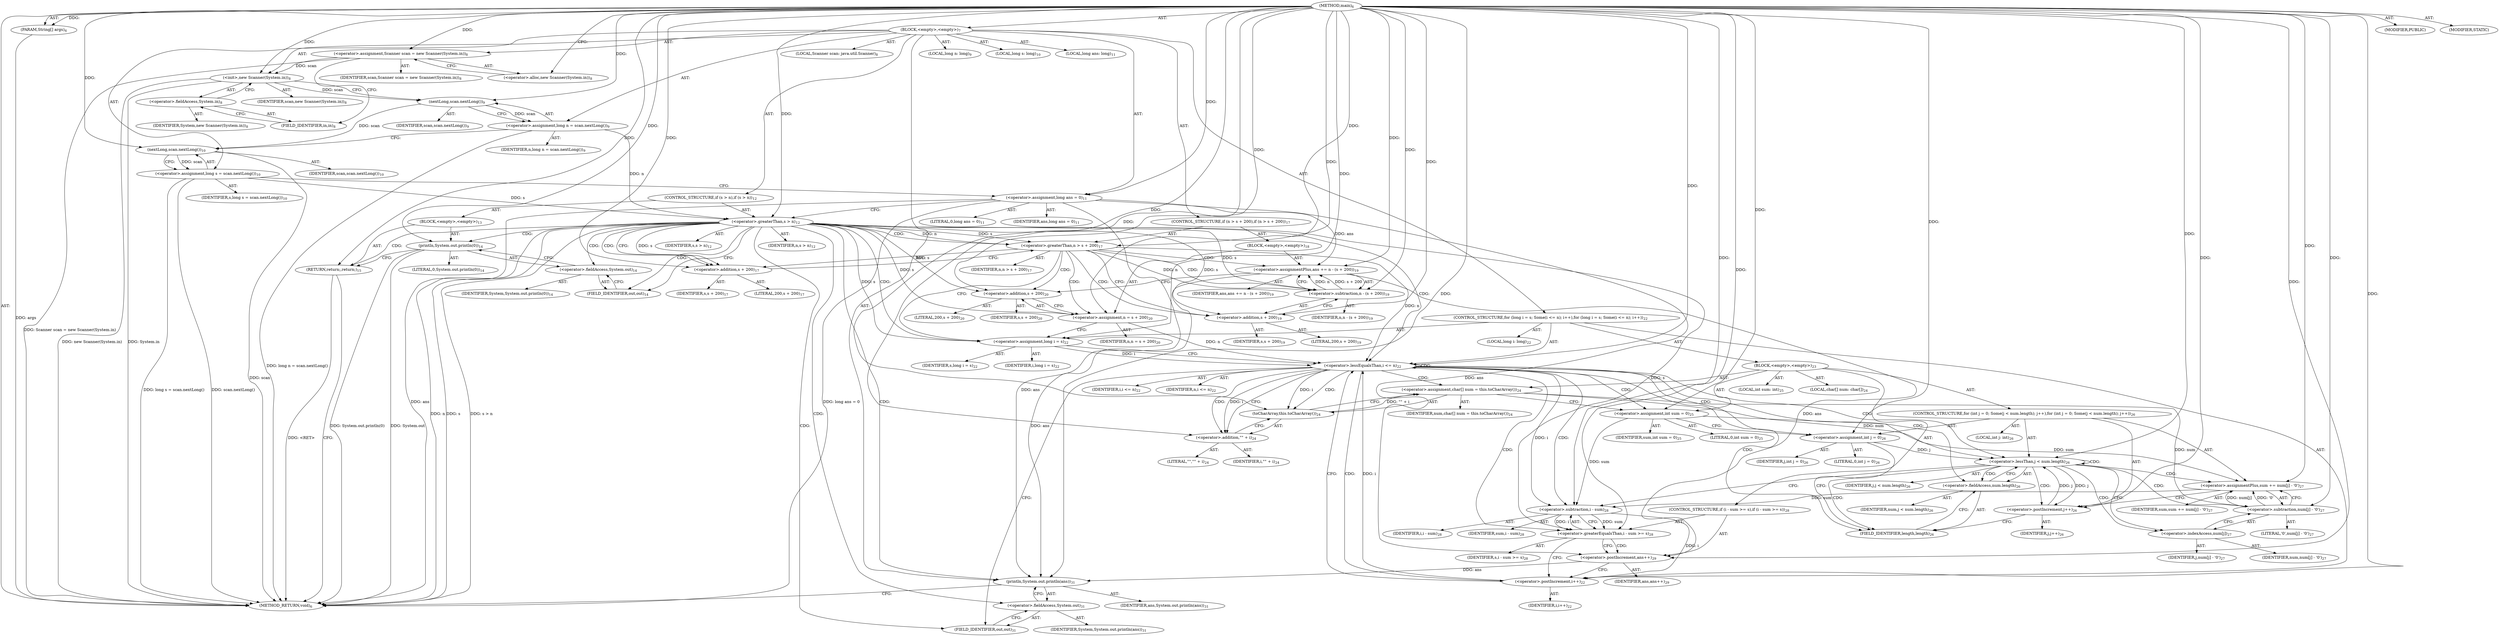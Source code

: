 digraph "main" {  
"19" [label = <(METHOD,main)<SUB>6</SUB>> ]
"20" [label = <(PARAM,String[] args)<SUB>6</SUB>> ]
"21" [label = <(BLOCK,&lt;empty&gt;,&lt;empty&gt;)<SUB>7</SUB>> ]
"4" [label = <(LOCAL,Scanner scan: java.util.Scanner)<SUB>8</SUB>> ]
"22" [label = <(&lt;operator&gt;.assignment,Scanner scan = new Scanner(System.in))<SUB>8</SUB>> ]
"23" [label = <(IDENTIFIER,scan,Scanner scan = new Scanner(System.in))<SUB>8</SUB>> ]
"24" [label = <(&lt;operator&gt;.alloc,new Scanner(System.in))<SUB>8</SUB>> ]
"25" [label = <(&lt;init&gt;,new Scanner(System.in))<SUB>8</SUB>> ]
"3" [label = <(IDENTIFIER,scan,new Scanner(System.in))<SUB>8</SUB>> ]
"26" [label = <(&lt;operator&gt;.fieldAccess,System.in)<SUB>8</SUB>> ]
"27" [label = <(IDENTIFIER,System,new Scanner(System.in))<SUB>8</SUB>> ]
"28" [label = <(FIELD_IDENTIFIER,in,in)<SUB>8</SUB>> ]
"29" [label = <(LOCAL,long n: long)<SUB>9</SUB>> ]
"30" [label = <(&lt;operator&gt;.assignment,long n = scan.nextLong())<SUB>9</SUB>> ]
"31" [label = <(IDENTIFIER,n,long n = scan.nextLong())<SUB>9</SUB>> ]
"32" [label = <(nextLong,scan.nextLong())<SUB>9</SUB>> ]
"33" [label = <(IDENTIFIER,scan,scan.nextLong())<SUB>9</SUB>> ]
"34" [label = <(LOCAL,long s: long)<SUB>10</SUB>> ]
"35" [label = <(&lt;operator&gt;.assignment,long s = scan.nextLong())<SUB>10</SUB>> ]
"36" [label = <(IDENTIFIER,s,long s = scan.nextLong())<SUB>10</SUB>> ]
"37" [label = <(nextLong,scan.nextLong())<SUB>10</SUB>> ]
"38" [label = <(IDENTIFIER,scan,scan.nextLong())<SUB>10</SUB>> ]
"39" [label = <(LOCAL,long ans: long)<SUB>11</SUB>> ]
"40" [label = <(&lt;operator&gt;.assignment,long ans = 0)<SUB>11</SUB>> ]
"41" [label = <(IDENTIFIER,ans,long ans = 0)<SUB>11</SUB>> ]
"42" [label = <(LITERAL,0,long ans = 0)<SUB>11</SUB>> ]
"43" [label = <(CONTROL_STRUCTURE,if (s &gt; n),if (s &gt; n))<SUB>12</SUB>> ]
"44" [label = <(&lt;operator&gt;.greaterThan,s &gt; n)<SUB>12</SUB>> ]
"45" [label = <(IDENTIFIER,s,s &gt; n)<SUB>12</SUB>> ]
"46" [label = <(IDENTIFIER,n,s &gt; n)<SUB>12</SUB>> ]
"47" [label = <(BLOCK,&lt;empty&gt;,&lt;empty&gt;)<SUB>13</SUB>> ]
"48" [label = <(println,System.out.println(0))<SUB>14</SUB>> ]
"49" [label = <(&lt;operator&gt;.fieldAccess,System.out)<SUB>14</SUB>> ]
"50" [label = <(IDENTIFIER,System,System.out.println(0))<SUB>14</SUB>> ]
"51" [label = <(FIELD_IDENTIFIER,out,out)<SUB>14</SUB>> ]
"52" [label = <(LITERAL,0,System.out.println(0))<SUB>14</SUB>> ]
"53" [label = <(RETURN,return;,return;)<SUB>15</SUB>> ]
"54" [label = <(CONTROL_STRUCTURE,if (n &gt; s + 200),if (n &gt; s + 200))<SUB>17</SUB>> ]
"55" [label = <(&lt;operator&gt;.greaterThan,n &gt; s + 200)<SUB>17</SUB>> ]
"56" [label = <(IDENTIFIER,n,n &gt; s + 200)<SUB>17</SUB>> ]
"57" [label = <(&lt;operator&gt;.addition,s + 200)<SUB>17</SUB>> ]
"58" [label = <(IDENTIFIER,s,s + 200)<SUB>17</SUB>> ]
"59" [label = <(LITERAL,200,s + 200)<SUB>17</SUB>> ]
"60" [label = <(BLOCK,&lt;empty&gt;,&lt;empty&gt;)<SUB>18</SUB>> ]
"61" [label = <(&lt;operator&gt;.assignmentPlus,ans += n - (s + 200))<SUB>19</SUB>> ]
"62" [label = <(IDENTIFIER,ans,ans += n - (s + 200))<SUB>19</SUB>> ]
"63" [label = <(&lt;operator&gt;.subtraction,n - (s + 200))<SUB>19</SUB>> ]
"64" [label = <(IDENTIFIER,n,n - (s + 200))<SUB>19</SUB>> ]
"65" [label = <(&lt;operator&gt;.addition,s + 200)<SUB>19</SUB>> ]
"66" [label = <(IDENTIFIER,s,s + 200)<SUB>19</SUB>> ]
"67" [label = <(LITERAL,200,s + 200)<SUB>19</SUB>> ]
"68" [label = <(&lt;operator&gt;.assignment,n = s + 200)<SUB>20</SUB>> ]
"69" [label = <(IDENTIFIER,n,n = s + 200)<SUB>20</SUB>> ]
"70" [label = <(&lt;operator&gt;.addition,s + 200)<SUB>20</SUB>> ]
"71" [label = <(IDENTIFIER,s,s + 200)<SUB>20</SUB>> ]
"72" [label = <(LITERAL,200,s + 200)<SUB>20</SUB>> ]
"73" [label = <(CONTROL_STRUCTURE,for (long i = s; Some(i &lt;= n); i++),for (long i = s; Some(i &lt;= n); i++))<SUB>22</SUB>> ]
"74" [label = <(LOCAL,long i: long)<SUB>22</SUB>> ]
"75" [label = <(&lt;operator&gt;.assignment,long i = s)<SUB>22</SUB>> ]
"76" [label = <(IDENTIFIER,i,long i = s)<SUB>22</SUB>> ]
"77" [label = <(IDENTIFIER,s,long i = s)<SUB>22</SUB>> ]
"78" [label = <(&lt;operator&gt;.lessEqualsThan,i &lt;= n)<SUB>22</SUB>> ]
"79" [label = <(IDENTIFIER,i,i &lt;= n)<SUB>22</SUB>> ]
"80" [label = <(IDENTIFIER,n,i &lt;= n)<SUB>22</SUB>> ]
"81" [label = <(&lt;operator&gt;.postIncrement,i++)<SUB>22</SUB>> ]
"82" [label = <(IDENTIFIER,i,i++)<SUB>22</SUB>> ]
"83" [label = <(BLOCK,&lt;empty&gt;,&lt;empty&gt;)<SUB>23</SUB>> ]
"84" [label = <(LOCAL,char[] num: char[])<SUB>24</SUB>> ]
"85" [label = <(&lt;operator&gt;.assignment,char[] num = this.toCharArray())<SUB>24</SUB>> ]
"86" [label = <(IDENTIFIER,num,char[] num = this.toCharArray())<SUB>24</SUB>> ]
"87" [label = <(toCharArray,this.toCharArray())<SUB>24</SUB>> ]
"88" [label = <(&lt;operator&gt;.addition,&quot;&quot; + i)<SUB>24</SUB>> ]
"89" [label = <(LITERAL,&quot;&quot;,&quot;&quot; + i)<SUB>24</SUB>> ]
"90" [label = <(IDENTIFIER,i,&quot;&quot; + i)<SUB>24</SUB>> ]
"91" [label = <(LOCAL,int sum: int)<SUB>25</SUB>> ]
"92" [label = <(&lt;operator&gt;.assignment,int sum = 0)<SUB>25</SUB>> ]
"93" [label = <(IDENTIFIER,sum,int sum = 0)<SUB>25</SUB>> ]
"94" [label = <(LITERAL,0,int sum = 0)<SUB>25</SUB>> ]
"95" [label = <(CONTROL_STRUCTURE,for (int j = 0; Some(j &lt; num.length); j++),for (int j = 0; Some(j &lt; num.length); j++))<SUB>26</SUB>> ]
"96" [label = <(LOCAL,int j: int)<SUB>26</SUB>> ]
"97" [label = <(&lt;operator&gt;.assignment,int j = 0)<SUB>26</SUB>> ]
"98" [label = <(IDENTIFIER,j,int j = 0)<SUB>26</SUB>> ]
"99" [label = <(LITERAL,0,int j = 0)<SUB>26</SUB>> ]
"100" [label = <(&lt;operator&gt;.lessThan,j &lt; num.length)<SUB>26</SUB>> ]
"101" [label = <(IDENTIFIER,j,j &lt; num.length)<SUB>26</SUB>> ]
"102" [label = <(&lt;operator&gt;.fieldAccess,num.length)<SUB>26</SUB>> ]
"103" [label = <(IDENTIFIER,num,j &lt; num.length)<SUB>26</SUB>> ]
"104" [label = <(FIELD_IDENTIFIER,length,length)<SUB>26</SUB>> ]
"105" [label = <(&lt;operator&gt;.postIncrement,j++)<SUB>26</SUB>> ]
"106" [label = <(IDENTIFIER,j,j++)<SUB>26</SUB>> ]
"107" [label = <(&lt;operator&gt;.assignmentPlus,sum += num[j] - '0')<SUB>27</SUB>> ]
"108" [label = <(IDENTIFIER,sum,sum += num[j] - '0')<SUB>27</SUB>> ]
"109" [label = <(&lt;operator&gt;.subtraction,num[j] - '0')<SUB>27</SUB>> ]
"110" [label = <(&lt;operator&gt;.indexAccess,num[j])<SUB>27</SUB>> ]
"111" [label = <(IDENTIFIER,num,num[j] - '0')<SUB>27</SUB>> ]
"112" [label = <(IDENTIFIER,j,num[j] - '0')<SUB>27</SUB>> ]
"113" [label = <(LITERAL,'0',num[j] - '0')<SUB>27</SUB>> ]
"114" [label = <(CONTROL_STRUCTURE,if (i - sum &gt;= s),if (i - sum &gt;= s))<SUB>28</SUB>> ]
"115" [label = <(&lt;operator&gt;.greaterEqualsThan,i - sum &gt;= s)<SUB>28</SUB>> ]
"116" [label = <(&lt;operator&gt;.subtraction,i - sum)<SUB>28</SUB>> ]
"117" [label = <(IDENTIFIER,i,i - sum)<SUB>28</SUB>> ]
"118" [label = <(IDENTIFIER,sum,i - sum)<SUB>28</SUB>> ]
"119" [label = <(IDENTIFIER,s,i - sum &gt;= s)<SUB>28</SUB>> ]
"120" [label = <(&lt;operator&gt;.postIncrement,ans++)<SUB>29</SUB>> ]
"121" [label = <(IDENTIFIER,ans,ans++)<SUB>29</SUB>> ]
"122" [label = <(println,System.out.println(ans))<SUB>31</SUB>> ]
"123" [label = <(&lt;operator&gt;.fieldAccess,System.out)<SUB>31</SUB>> ]
"124" [label = <(IDENTIFIER,System,System.out.println(ans))<SUB>31</SUB>> ]
"125" [label = <(FIELD_IDENTIFIER,out,out)<SUB>31</SUB>> ]
"126" [label = <(IDENTIFIER,ans,System.out.println(ans))<SUB>31</SUB>> ]
"127" [label = <(MODIFIER,PUBLIC)> ]
"128" [label = <(MODIFIER,STATIC)> ]
"129" [label = <(METHOD_RETURN,void)<SUB>6</SUB>> ]
  "19" -> "20"  [ label = "AST: "] 
  "19" -> "21"  [ label = "AST: "] 
  "19" -> "127"  [ label = "AST: "] 
  "19" -> "128"  [ label = "AST: "] 
  "19" -> "129"  [ label = "AST: "] 
  "21" -> "4"  [ label = "AST: "] 
  "21" -> "22"  [ label = "AST: "] 
  "21" -> "25"  [ label = "AST: "] 
  "21" -> "29"  [ label = "AST: "] 
  "21" -> "30"  [ label = "AST: "] 
  "21" -> "34"  [ label = "AST: "] 
  "21" -> "35"  [ label = "AST: "] 
  "21" -> "39"  [ label = "AST: "] 
  "21" -> "40"  [ label = "AST: "] 
  "21" -> "43"  [ label = "AST: "] 
  "21" -> "54"  [ label = "AST: "] 
  "21" -> "73"  [ label = "AST: "] 
  "21" -> "122"  [ label = "AST: "] 
  "22" -> "23"  [ label = "AST: "] 
  "22" -> "24"  [ label = "AST: "] 
  "25" -> "3"  [ label = "AST: "] 
  "25" -> "26"  [ label = "AST: "] 
  "26" -> "27"  [ label = "AST: "] 
  "26" -> "28"  [ label = "AST: "] 
  "30" -> "31"  [ label = "AST: "] 
  "30" -> "32"  [ label = "AST: "] 
  "32" -> "33"  [ label = "AST: "] 
  "35" -> "36"  [ label = "AST: "] 
  "35" -> "37"  [ label = "AST: "] 
  "37" -> "38"  [ label = "AST: "] 
  "40" -> "41"  [ label = "AST: "] 
  "40" -> "42"  [ label = "AST: "] 
  "43" -> "44"  [ label = "AST: "] 
  "43" -> "47"  [ label = "AST: "] 
  "44" -> "45"  [ label = "AST: "] 
  "44" -> "46"  [ label = "AST: "] 
  "47" -> "48"  [ label = "AST: "] 
  "47" -> "53"  [ label = "AST: "] 
  "48" -> "49"  [ label = "AST: "] 
  "48" -> "52"  [ label = "AST: "] 
  "49" -> "50"  [ label = "AST: "] 
  "49" -> "51"  [ label = "AST: "] 
  "54" -> "55"  [ label = "AST: "] 
  "54" -> "60"  [ label = "AST: "] 
  "55" -> "56"  [ label = "AST: "] 
  "55" -> "57"  [ label = "AST: "] 
  "57" -> "58"  [ label = "AST: "] 
  "57" -> "59"  [ label = "AST: "] 
  "60" -> "61"  [ label = "AST: "] 
  "60" -> "68"  [ label = "AST: "] 
  "61" -> "62"  [ label = "AST: "] 
  "61" -> "63"  [ label = "AST: "] 
  "63" -> "64"  [ label = "AST: "] 
  "63" -> "65"  [ label = "AST: "] 
  "65" -> "66"  [ label = "AST: "] 
  "65" -> "67"  [ label = "AST: "] 
  "68" -> "69"  [ label = "AST: "] 
  "68" -> "70"  [ label = "AST: "] 
  "70" -> "71"  [ label = "AST: "] 
  "70" -> "72"  [ label = "AST: "] 
  "73" -> "74"  [ label = "AST: "] 
  "73" -> "75"  [ label = "AST: "] 
  "73" -> "78"  [ label = "AST: "] 
  "73" -> "81"  [ label = "AST: "] 
  "73" -> "83"  [ label = "AST: "] 
  "75" -> "76"  [ label = "AST: "] 
  "75" -> "77"  [ label = "AST: "] 
  "78" -> "79"  [ label = "AST: "] 
  "78" -> "80"  [ label = "AST: "] 
  "81" -> "82"  [ label = "AST: "] 
  "83" -> "84"  [ label = "AST: "] 
  "83" -> "85"  [ label = "AST: "] 
  "83" -> "91"  [ label = "AST: "] 
  "83" -> "92"  [ label = "AST: "] 
  "83" -> "95"  [ label = "AST: "] 
  "83" -> "114"  [ label = "AST: "] 
  "85" -> "86"  [ label = "AST: "] 
  "85" -> "87"  [ label = "AST: "] 
  "87" -> "88"  [ label = "AST: "] 
  "88" -> "89"  [ label = "AST: "] 
  "88" -> "90"  [ label = "AST: "] 
  "92" -> "93"  [ label = "AST: "] 
  "92" -> "94"  [ label = "AST: "] 
  "95" -> "96"  [ label = "AST: "] 
  "95" -> "97"  [ label = "AST: "] 
  "95" -> "100"  [ label = "AST: "] 
  "95" -> "105"  [ label = "AST: "] 
  "95" -> "107"  [ label = "AST: "] 
  "97" -> "98"  [ label = "AST: "] 
  "97" -> "99"  [ label = "AST: "] 
  "100" -> "101"  [ label = "AST: "] 
  "100" -> "102"  [ label = "AST: "] 
  "102" -> "103"  [ label = "AST: "] 
  "102" -> "104"  [ label = "AST: "] 
  "105" -> "106"  [ label = "AST: "] 
  "107" -> "108"  [ label = "AST: "] 
  "107" -> "109"  [ label = "AST: "] 
  "109" -> "110"  [ label = "AST: "] 
  "109" -> "113"  [ label = "AST: "] 
  "110" -> "111"  [ label = "AST: "] 
  "110" -> "112"  [ label = "AST: "] 
  "114" -> "115"  [ label = "AST: "] 
  "114" -> "120"  [ label = "AST: "] 
  "115" -> "116"  [ label = "AST: "] 
  "115" -> "119"  [ label = "AST: "] 
  "116" -> "117"  [ label = "AST: "] 
  "116" -> "118"  [ label = "AST: "] 
  "120" -> "121"  [ label = "AST: "] 
  "122" -> "123"  [ label = "AST: "] 
  "122" -> "126"  [ label = "AST: "] 
  "123" -> "124"  [ label = "AST: "] 
  "123" -> "125"  [ label = "AST: "] 
  "22" -> "28"  [ label = "CFG: "] 
  "25" -> "32"  [ label = "CFG: "] 
  "30" -> "37"  [ label = "CFG: "] 
  "35" -> "40"  [ label = "CFG: "] 
  "40" -> "44"  [ label = "CFG: "] 
  "122" -> "129"  [ label = "CFG: "] 
  "24" -> "22"  [ label = "CFG: "] 
  "26" -> "25"  [ label = "CFG: "] 
  "32" -> "30"  [ label = "CFG: "] 
  "37" -> "35"  [ label = "CFG: "] 
  "44" -> "51"  [ label = "CFG: "] 
  "44" -> "57"  [ label = "CFG: "] 
  "55" -> "65"  [ label = "CFG: "] 
  "55" -> "75"  [ label = "CFG: "] 
  "75" -> "78"  [ label = "CFG: "] 
  "78" -> "88"  [ label = "CFG: "] 
  "78" -> "125"  [ label = "CFG: "] 
  "81" -> "78"  [ label = "CFG: "] 
  "123" -> "122"  [ label = "CFG: "] 
  "28" -> "26"  [ label = "CFG: "] 
  "48" -> "53"  [ label = "CFG: "] 
  "53" -> "129"  [ label = "CFG: "] 
  "57" -> "55"  [ label = "CFG: "] 
  "61" -> "70"  [ label = "CFG: "] 
  "68" -> "75"  [ label = "CFG: "] 
  "85" -> "92"  [ label = "CFG: "] 
  "92" -> "97"  [ label = "CFG: "] 
  "125" -> "123"  [ label = "CFG: "] 
  "49" -> "48"  [ label = "CFG: "] 
  "63" -> "61"  [ label = "CFG: "] 
  "70" -> "68"  [ label = "CFG: "] 
  "87" -> "85"  [ label = "CFG: "] 
  "97" -> "104"  [ label = "CFG: "] 
  "100" -> "110"  [ label = "CFG: "] 
  "100" -> "116"  [ label = "CFG: "] 
  "105" -> "104"  [ label = "CFG: "] 
  "107" -> "105"  [ label = "CFG: "] 
  "115" -> "120"  [ label = "CFG: "] 
  "115" -> "81"  [ label = "CFG: "] 
  "120" -> "81"  [ label = "CFG: "] 
  "51" -> "49"  [ label = "CFG: "] 
  "65" -> "63"  [ label = "CFG: "] 
  "88" -> "87"  [ label = "CFG: "] 
  "102" -> "100"  [ label = "CFG: "] 
  "109" -> "107"  [ label = "CFG: "] 
  "116" -> "115"  [ label = "CFG: "] 
  "104" -> "102"  [ label = "CFG: "] 
  "110" -> "109"  [ label = "CFG: "] 
  "19" -> "24"  [ label = "CFG: "] 
  "53" -> "129"  [ label = "DDG: &lt;RET&gt;"] 
  "20" -> "129"  [ label = "DDG: args"] 
  "22" -> "129"  [ label = "DDG: Scanner scan = new Scanner(System.in)"] 
  "25" -> "129"  [ label = "DDG: System.in"] 
  "25" -> "129"  [ label = "DDG: new Scanner(System.in)"] 
  "30" -> "129"  [ label = "DDG: long n = scan.nextLong()"] 
  "37" -> "129"  [ label = "DDG: scan"] 
  "35" -> "129"  [ label = "DDG: scan.nextLong()"] 
  "35" -> "129"  [ label = "DDG: long s = scan.nextLong()"] 
  "40" -> "129"  [ label = "DDG: ans"] 
  "40" -> "129"  [ label = "DDG: long ans = 0"] 
  "44" -> "129"  [ label = "DDG: s"] 
  "44" -> "129"  [ label = "DDG: n"] 
  "44" -> "129"  [ label = "DDG: s &gt; n"] 
  "48" -> "129"  [ label = "DDG: System.out"] 
  "48" -> "129"  [ label = "DDG: System.out.println(0)"] 
  "19" -> "20"  [ label = "DDG: "] 
  "19" -> "22"  [ label = "DDG: "] 
  "32" -> "30"  [ label = "DDG: scan"] 
  "37" -> "35"  [ label = "DDG: scan"] 
  "19" -> "40"  [ label = "DDG: "] 
  "22" -> "25"  [ label = "DDG: scan"] 
  "19" -> "25"  [ label = "DDG: "] 
  "19" -> "75"  [ label = "DDG: "] 
  "44" -> "75"  [ label = "DDG: s"] 
  "40" -> "122"  [ label = "DDG: ans"] 
  "61" -> "122"  [ label = "DDG: ans"] 
  "120" -> "122"  [ label = "DDG: ans"] 
  "19" -> "122"  [ label = "DDG: "] 
  "25" -> "32"  [ label = "DDG: scan"] 
  "19" -> "32"  [ label = "DDG: "] 
  "32" -> "37"  [ label = "DDG: scan"] 
  "19" -> "37"  [ label = "DDG: "] 
  "35" -> "44"  [ label = "DDG: s"] 
  "19" -> "44"  [ label = "DDG: "] 
  "30" -> "44"  [ label = "DDG: n"] 
  "19" -> "53"  [ label = "DDG: "] 
  "44" -> "55"  [ label = "DDG: n"] 
  "19" -> "55"  [ label = "DDG: "] 
  "44" -> "55"  [ label = "DDG: s"] 
  "63" -> "61"  [ label = "DDG: n"] 
  "63" -> "61"  [ label = "DDG: s + 200"] 
  "19" -> "68"  [ label = "DDG: "] 
  "44" -> "68"  [ label = "DDG: s"] 
  "75" -> "78"  [ label = "DDG: i"] 
  "81" -> "78"  [ label = "DDG: i"] 
  "19" -> "78"  [ label = "DDG: "] 
  "55" -> "78"  [ label = "DDG: n"] 
  "68" -> "78"  [ label = "DDG: n"] 
  "116" -> "81"  [ label = "DDG: i"] 
  "19" -> "81"  [ label = "DDG: "] 
  "87" -> "85"  [ label = "DDG: &quot;&quot; + i"] 
  "19" -> "92"  [ label = "DDG: "] 
  "19" -> "48"  [ label = "DDG: "] 
  "44" -> "57"  [ label = "DDG: s"] 
  "19" -> "57"  [ label = "DDG: "] 
  "40" -> "61"  [ label = "DDG: ans"] 
  "19" -> "61"  [ label = "DDG: "] 
  "19" -> "97"  [ label = "DDG: "] 
  "109" -> "107"  [ label = "DDG: num[j]"] 
  "109" -> "107"  [ label = "DDG: '0'"] 
  "55" -> "63"  [ label = "DDG: n"] 
  "19" -> "63"  [ label = "DDG: "] 
  "44" -> "63"  [ label = "DDG: s"] 
  "19" -> "70"  [ label = "DDG: "] 
  "44" -> "70"  [ label = "DDG: s"] 
  "19" -> "87"  [ label = "DDG: "] 
  "78" -> "87"  [ label = "DDG: i"] 
  "97" -> "100"  [ label = "DDG: j"] 
  "105" -> "100"  [ label = "DDG: j"] 
  "19" -> "100"  [ label = "DDG: "] 
  "85" -> "100"  [ label = "DDG: num"] 
  "100" -> "105"  [ label = "DDG: j"] 
  "19" -> "105"  [ label = "DDG: "] 
  "92" -> "107"  [ label = "DDG: sum"] 
  "19" -> "107"  [ label = "DDG: "] 
  "116" -> "115"  [ label = "DDG: i"] 
  "116" -> "115"  [ label = "DDG: sum"] 
  "19" -> "115"  [ label = "DDG: "] 
  "44" -> "115"  [ label = "DDG: s"] 
  "40" -> "120"  [ label = "DDG: ans"] 
  "61" -> "120"  [ label = "DDG: ans"] 
  "19" -> "120"  [ label = "DDG: "] 
  "19" -> "65"  [ label = "DDG: "] 
  "44" -> "65"  [ label = "DDG: s"] 
  "19" -> "88"  [ label = "DDG: "] 
  "78" -> "88"  [ label = "DDG: i"] 
  "85" -> "109"  [ label = "DDG: num"] 
  "19" -> "109"  [ label = "DDG: "] 
  "19" -> "116"  [ label = "DDG: "] 
  "78" -> "116"  [ label = "DDG: i"] 
  "92" -> "116"  [ label = "DDG: sum"] 
  "107" -> "116"  [ label = "DDG: sum"] 
  "44" -> "48"  [ label = "CDG: "] 
  "44" -> "49"  [ label = "CDG: "] 
  "44" -> "51"  [ label = "CDG: "] 
  "44" -> "57"  [ label = "CDG: "] 
  "44" -> "75"  [ label = "CDG: "] 
  "44" -> "122"  [ label = "CDG: "] 
  "44" -> "123"  [ label = "CDG: "] 
  "44" -> "53"  [ label = "CDG: "] 
  "44" -> "55"  [ label = "CDG: "] 
  "44" -> "125"  [ label = "CDG: "] 
  "44" -> "78"  [ label = "CDG: "] 
  "55" -> "68"  [ label = "CDG: "] 
  "55" -> "65"  [ label = "CDG: "] 
  "55" -> "61"  [ label = "CDG: "] 
  "55" -> "70"  [ label = "CDG: "] 
  "55" -> "63"  [ label = "CDG: "] 
  "78" -> "115"  [ label = "CDG: "] 
  "78" -> "116"  [ label = "CDG: "] 
  "78" -> "81"  [ label = "CDG: "] 
  "78" -> "102"  [ label = "CDG: "] 
  "78" -> "85"  [ label = "CDG: "] 
  "78" -> "104"  [ label = "CDG: "] 
  "78" -> "92"  [ label = "CDG: "] 
  "78" -> "87"  [ label = "CDG: "] 
  "78" -> "97"  [ label = "CDG: "] 
  "78" -> "100"  [ label = "CDG: "] 
  "78" -> "88"  [ label = "CDG: "] 
  "78" -> "78"  [ label = "CDG: "] 
  "100" -> "107"  [ label = "CDG: "] 
  "100" -> "102"  [ label = "CDG: "] 
  "100" -> "104"  [ label = "CDG: "] 
  "100" -> "105"  [ label = "CDG: "] 
  "100" -> "100"  [ label = "CDG: "] 
  "100" -> "110"  [ label = "CDG: "] 
  "100" -> "109"  [ label = "CDG: "] 
  "115" -> "120"  [ label = "CDG: "] 
}
